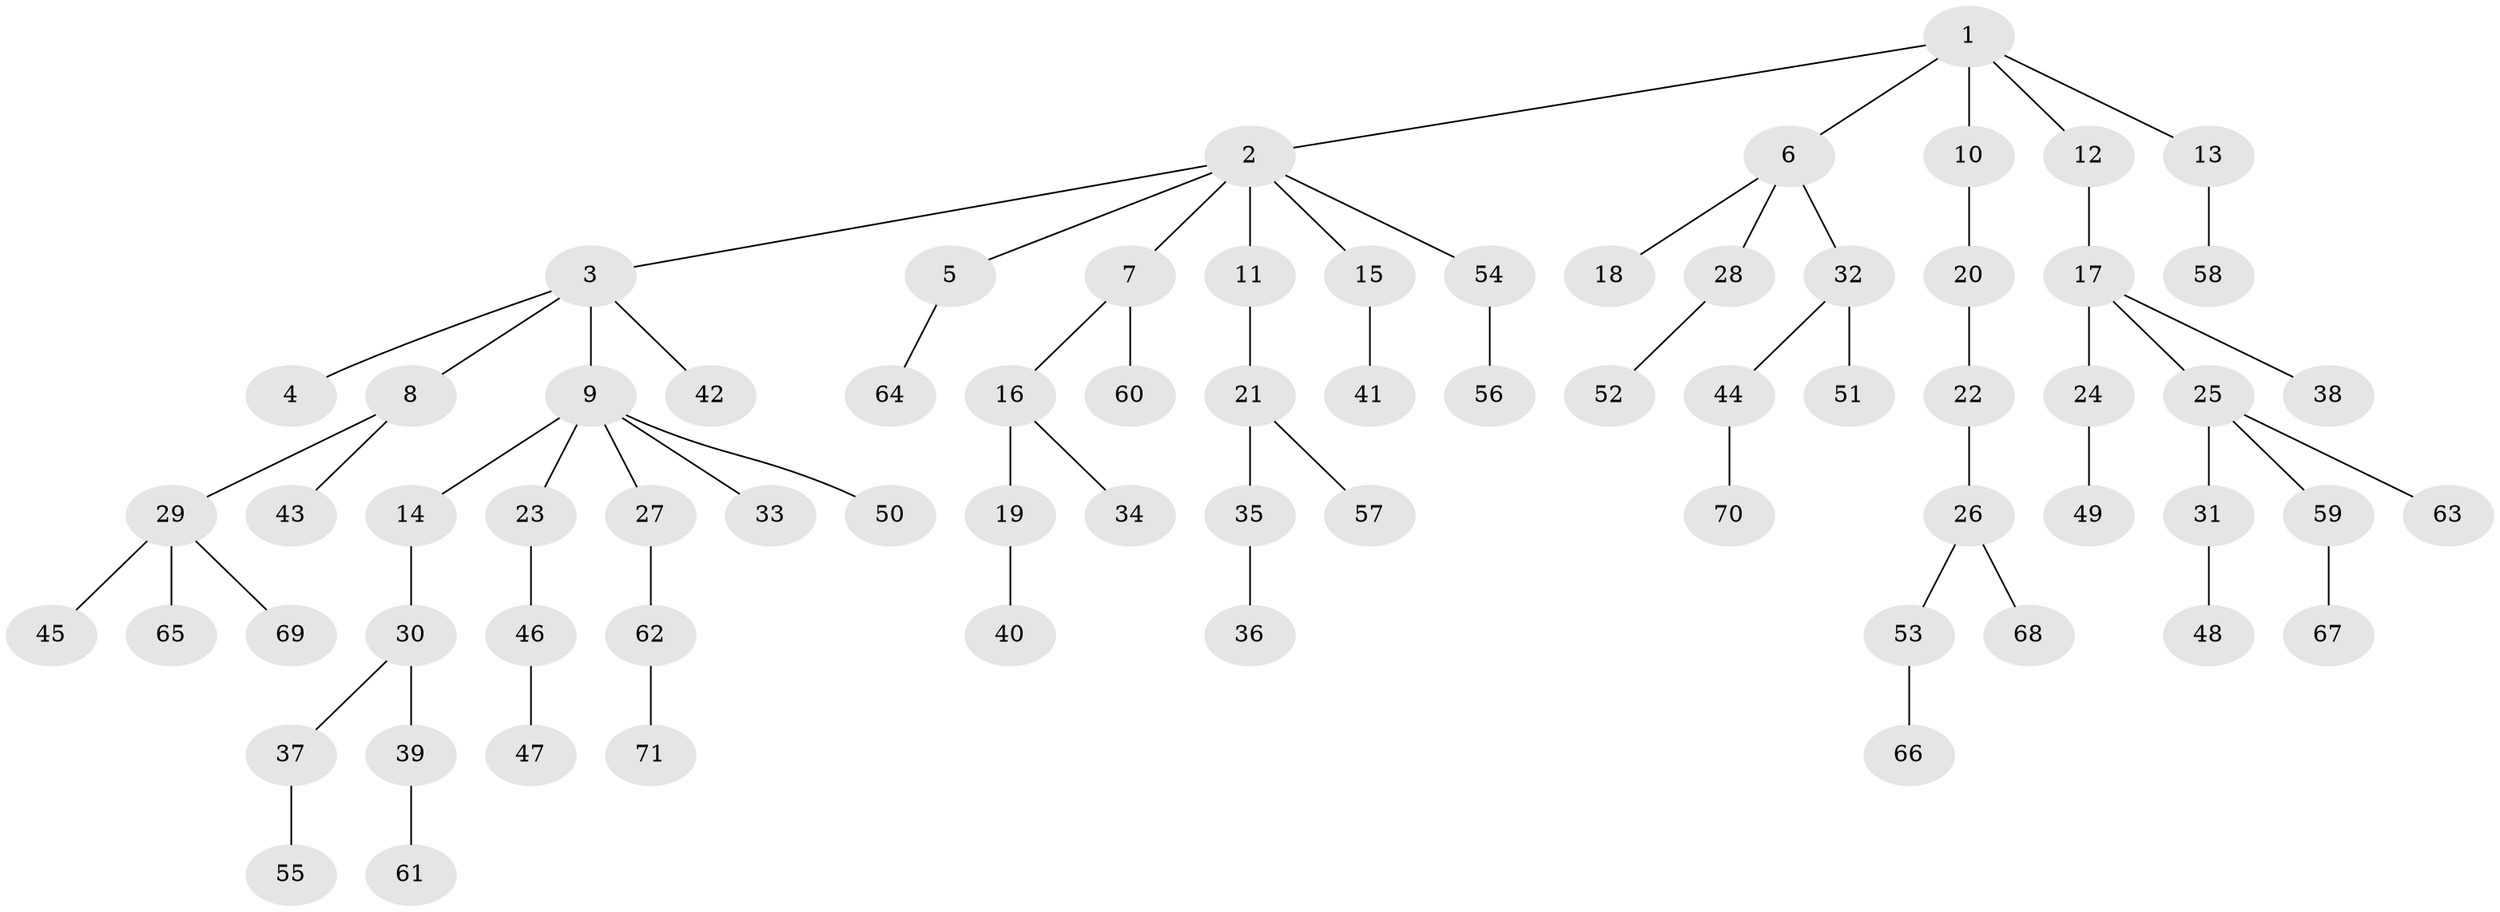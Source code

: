 // coarse degree distribution, {10: 0.02857142857142857, 4: 0.11428571428571428, 2: 0.11428571428571428, 3: 0.05714285714285714, 5: 0.02857142857142857, 1: 0.6571428571428571}
// Generated by graph-tools (version 1.1) at 2025/19/03/04/25 18:19:24]
// undirected, 71 vertices, 70 edges
graph export_dot {
graph [start="1"]
  node [color=gray90,style=filled];
  1;
  2;
  3;
  4;
  5;
  6;
  7;
  8;
  9;
  10;
  11;
  12;
  13;
  14;
  15;
  16;
  17;
  18;
  19;
  20;
  21;
  22;
  23;
  24;
  25;
  26;
  27;
  28;
  29;
  30;
  31;
  32;
  33;
  34;
  35;
  36;
  37;
  38;
  39;
  40;
  41;
  42;
  43;
  44;
  45;
  46;
  47;
  48;
  49;
  50;
  51;
  52;
  53;
  54;
  55;
  56;
  57;
  58;
  59;
  60;
  61;
  62;
  63;
  64;
  65;
  66;
  67;
  68;
  69;
  70;
  71;
  1 -- 2;
  1 -- 6;
  1 -- 10;
  1 -- 12;
  1 -- 13;
  2 -- 3;
  2 -- 5;
  2 -- 7;
  2 -- 11;
  2 -- 15;
  2 -- 54;
  3 -- 4;
  3 -- 8;
  3 -- 9;
  3 -- 42;
  5 -- 64;
  6 -- 18;
  6 -- 28;
  6 -- 32;
  7 -- 16;
  7 -- 60;
  8 -- 29;
  8 -- 43;
  9 -- 14;
  9 -- 23;
  9 -- 27;
  9 -- 33;
  9 -- 50;
  10 -- 20;
  11 -- 21;
  12 -- 17;
  13 -- 58;
  14 -- 30;
  15 -- 41;
  16 -- 19;
  16 -- 34;
  17 -- 24;
  17 -- 25;
  17 -- 38;
  19 -- 40;
  20 -- 22;
  21 -- 35;
  21 -- 57;
  22 -- 26;
  23 -- 46;
  24 -- 49;
  25 -- 31;
  25 -- 59;
  25 -- 63;
  26 -- 53;
  26 -- 68;
  27 -- 62;
  28 -- 52;
  29 -- 45;
  29 -- 65;
  29 -- 69;
  30 -- 37;
  30 -- 39;
  31 -- 48;
  32 -- 44;
  32 -- 51;
  35 -- 36;
  37 -- 55;
  39 -- 61;
  44 -- 70;
  46 -- 47;
  53 -- 66;
  54 -- 56;
  59 -- 67;
  62 -- 71;
}
